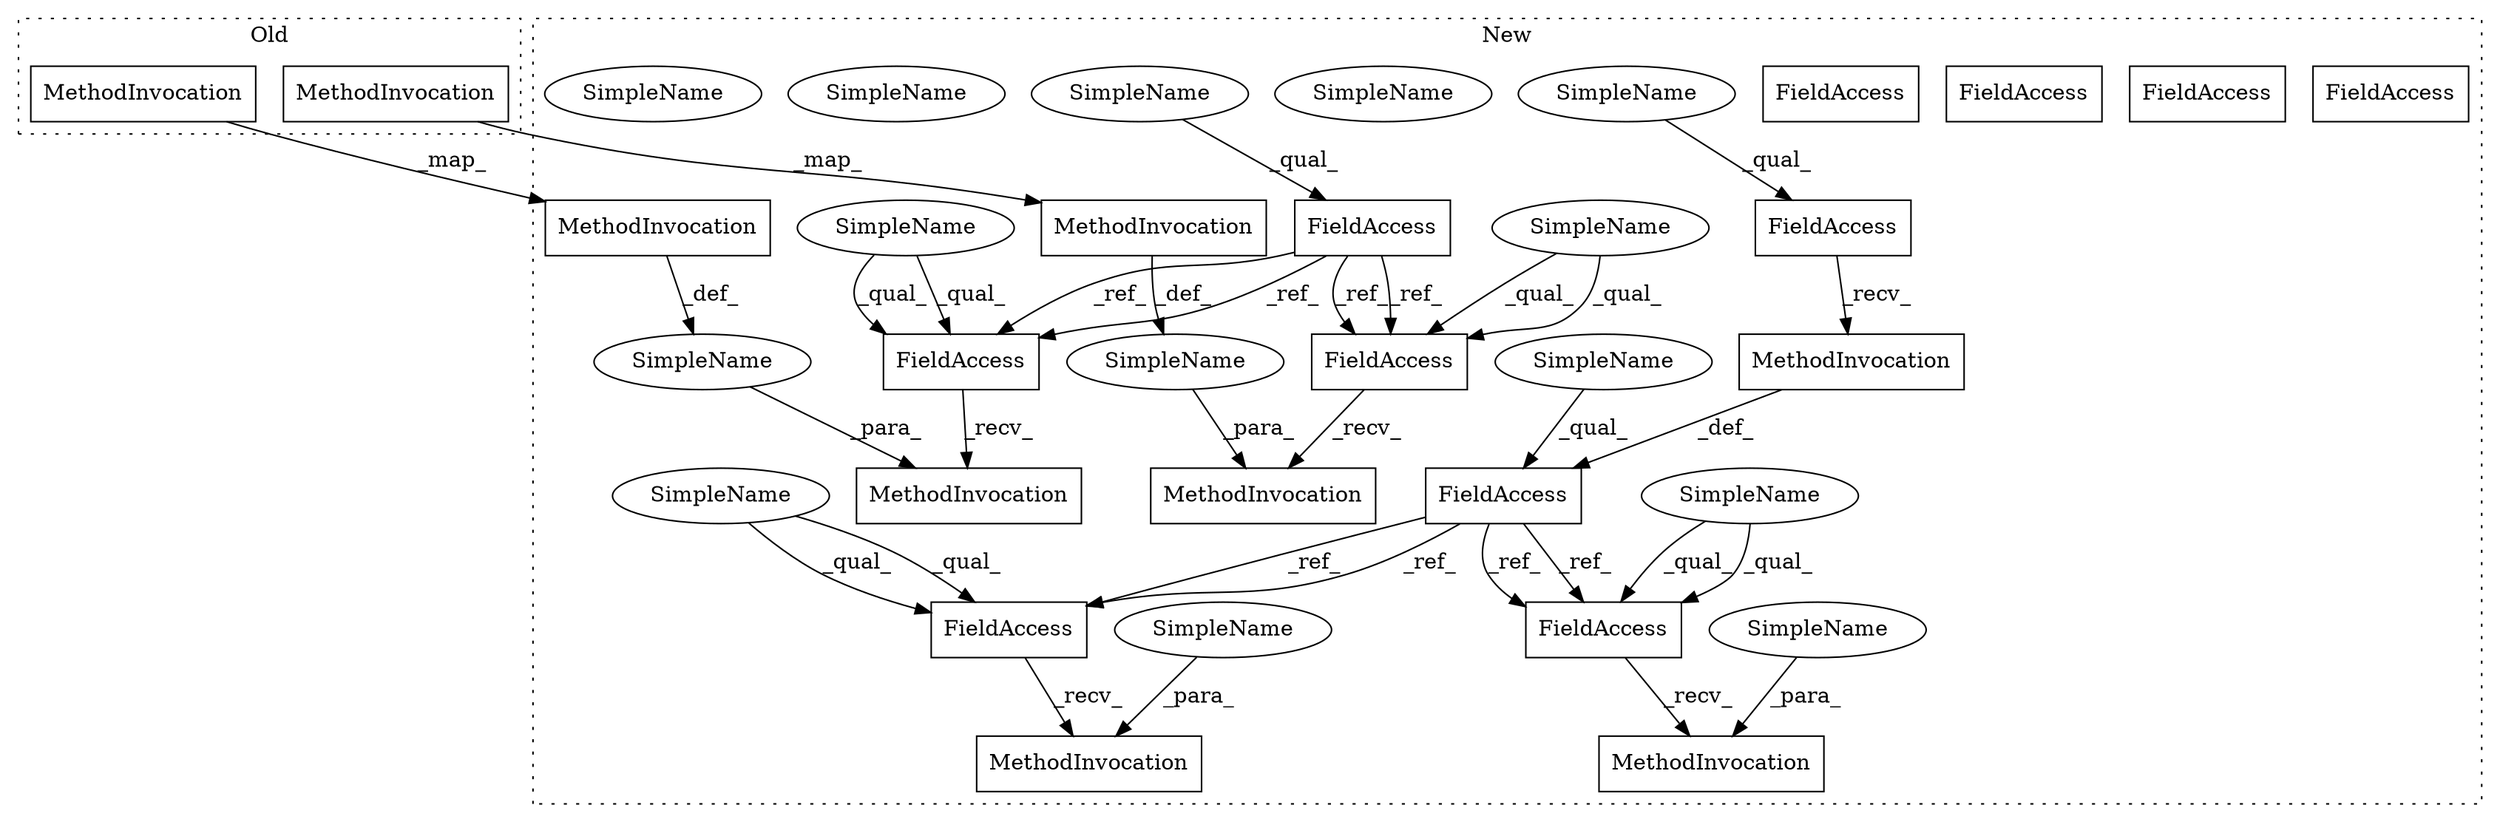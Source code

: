 digraph G {
subgraph cluster0 {
16 [label="MethodInvocation" a="32" s="2429,2476" l="17,1" shape="box"];
17 [label="MethodInvocation" a="32" s="2499,2545" l="17,1" shape="box"];
label = "Old";
style="dotted";
}
subgraph cluster1 {
1 [label="FieldAccess" a="22" s="2029" l="8" shape="box"];
2 [label="FieldAccess" a="22" s="2560" l="15" shape="box"];
3 [label="FieldAccess" a="22" s="2328" l="15" shape="box"];
4 [label="FieldAccess" a="22" s="2637" l="15" shape="box"];
5 [label="FieldAccess" a="22" s="2328" l="15" shape="box"];
6 [label="FieldAccess" a="22" s="2637" l="15" shape="box"];
7 [label="FieldAccess" a="22" s="2238" l="15" shape="box"];
8 [label="FieldAccess" a="22" s="2418" l="15" shape="box"];
9 [label="FieldAccess" a="22" s="2013" l="15" shape="box"];
10 [label="FieldAccess" a="22" s="2238" l="15" shape="box"];
11 [label="FieldAccess" a="22" s="2560" l="15" shape="box"];
12 [label="MethodInvocation" a="32" s="2653,2708" l="7,1" shape="box"];
13 [label="MethodInvocation" a="32" s="2038" l="12" shape="box"];
14 [label="MethodInvocation" a="32" s="2254,2321" l="7,1" shape="box"];
15 [label="MethodInvocation" a="32" s="2660,2707" l="17,1" shape="box"];
18 [label="MethodInvocation" a="32" s="2583,2629" l="17,1" shape="box"];
19 [label="MethodInvocation" a="32" s="2344,2411" l="7,1" shape="box"];
20 [label="MethodInvocation" a="32" s="2576,2630" l="7,1" shape="box"];
21 [label="SimpleName" a="42" s="2418" l="4" shape="ellipse"];
22 [label="SimpleName" a="42" s="2560" l="4" shape="ellipse"];
23 [label="SimpleName" a="42" s="2029" l="5" shape="ellipse"];
24 [label="SimpleName" a="42" s="2029" l="5" shape="ellipse"];
25 [label="SimpleName" a="42" s="2637" l="4" shape="ellipse"];
26 [label="SimpleName" a="42" s="2637" l="4" shape="ellipse"];
27 [label="SimpleName" a="42" s="" l="" shape="ellipse"];
28 [label="SimpleName" a="42" s="" l="" shape="ellipse"];
29 [label="SimpleName" a="42" s="" l="" shape="ellipse"];
30 [label="SimpleName" a="42" s="2418" l="4" shape="ellipse"];
31 [label="SimpleName" a="42" s="2013" l="4" shape="ellipse"];
32 [label="SimpleName" a="42" s="" l="" shape="ellipse"];
33 [label="SimpleName" a="42" s="2328" l="4" shape="ellipse"];
34 [label="SimpleName" a="42" s="2238" l="4" shape="ellipse"];
label = "New";
style="dotted";
}
1 -> 13 [label="_recv_"];
2 -> 20 [label="_recv_"];
3 -> 19 [label="_recv_"];
6 -> 12 [label="_recv_"];
8 -> 6 [label="_ref_"];
8 -> 2 [label="_ref_"];
8 -> 2 [label="_ref_"];
8 -> 6 [label="_ref_"];
9 -> 3 [label="_ref_"];
9 -> 10 [label="_ref_"];
9 -> 3 [label="_ref_"];
9 -> 10 [label="_ref_"];
10 -> 14 [label="_recv_"];
13 -> 9 [label="_def_"];
15 -> 32 [label="_def_"];
16 -> 15 [label="_map_"];
17 -> 18 [label="_map_"];
18 -> 27 [label="_def_"];
21 -> 8 [label="_qual_"];
22 -> 2 [label="_qual_"];
22 -> 2 [label="_qual_"];
24 -> 1 [label="_qual_"];
26 -> 6 [label="_qual_"];
26 -> 6 [label="_qual_"];
27 -> 20 [label="_para_"];
28 -> 14 [label="_para_"];
29 -> 19 [label="_para_"];
31 -> 9 [label="_qual_"];
32 -> 12 [label="_para_"];
33 -> 3 [label="_qual_"];
33 -> 3 [label="_qual_"];
34 -> 10 [label="_qual_"];
34 -> 10 [label="_qual_"];
}